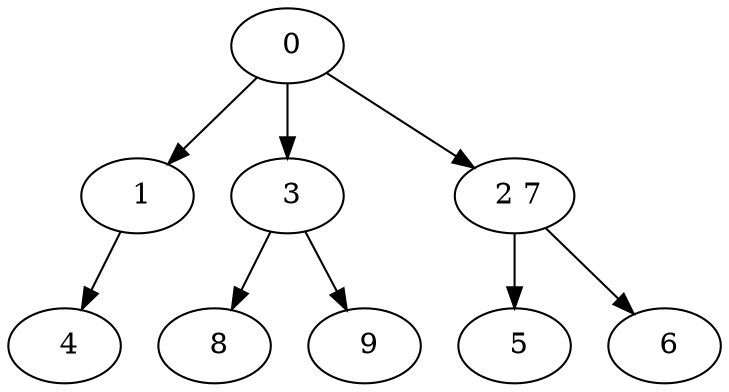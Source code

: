 digraph mytree {
" 0" -> " 1";
" 0" -> " 3";
" 0" -> " 2 7";
" 1" -> " 4";
" 3" -> " 8";
" 3" -> " 9";
" 4";
" 8";
" 9";
" 2 7" -> " 5";
" 2 7" -> " 6";
" 5";
" 6";
}
